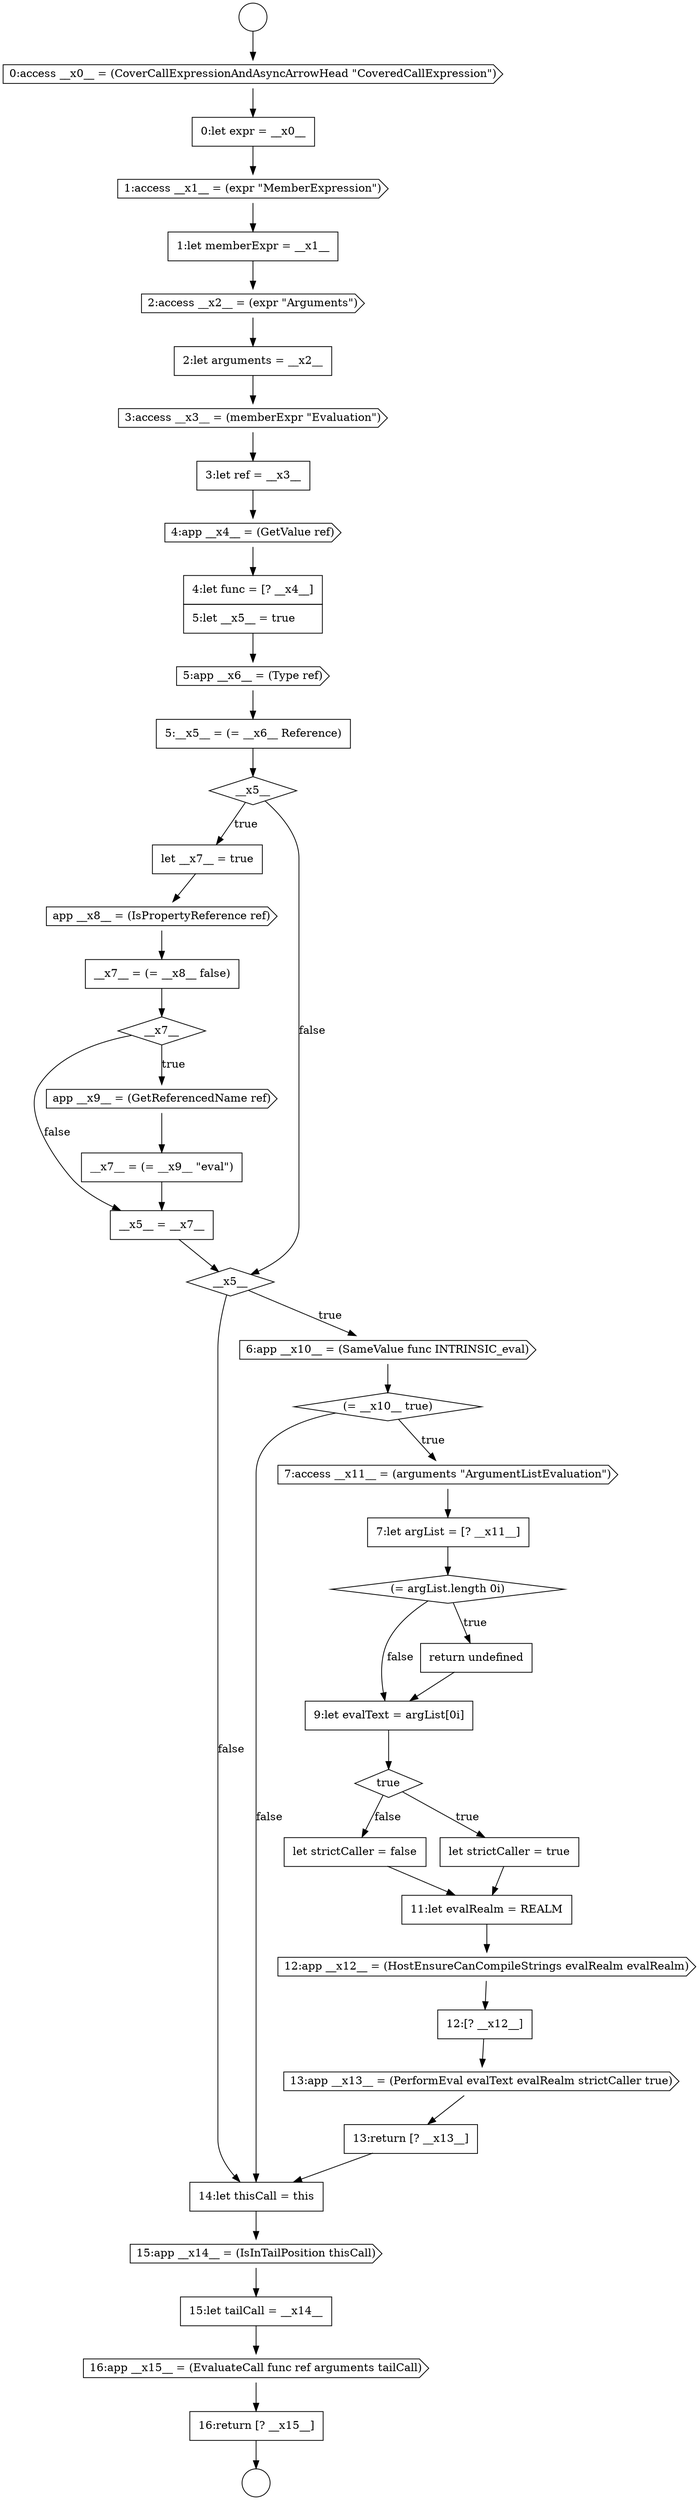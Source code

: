 digraph {
  node4262 [shape=none, margin=0, label=<<font color="black">
    <table border="0" cellborder="1" cellspacing="0" cellpadding="10">
      <tr><td align="left">16:return [? __x15__]</td></tr>
    </table>
  </font>> color="black" fillcolor="white" style=filled]
  node4226 [shape=cds, label=<<font color="black">2:access __x2__ = (expr &quot;Arguments&quot;)</font>> color="black" fillcolor="white" style=filled]
  node4249 [shape=none, margin=0, label=<<font color="black">
    <table border="0" cellborder="1" cellspacing="0" cellpadding="10">
      <tr><td align="left">9:let evalText = argList[0i]</td></tr>
    </table>
  </font>> color="black" fillcolor="white" style=filled]
  node4253 [shape=none, margin=0, label=<<font color="black">
    <table border="0" cellborder="1" cellspacing="0" cellpadding="10">
      <tr><td align="left">11:let evalRealm = REALM</td></tr>
    </table>
  </font>> color="black" fillcolor="white" style=filled]
  node4258 [shape=none, margin=0, label=<<font color="black">
    <table border="0" cellborder="1" cellspacing="0" cellpadding="10">
      <tr><td align="left">14:let thisCall = this</td></tr>
    </table>
  </font>> color="black" fillcolor="white" style=filled]
  node4230 [shape=cds, label=<<font color="black">4:app __x4__ = (GetValue ref)</font>> color="black" fillcolor="white" style=filled]
  node4252 [shape=none, margin=0, label=<<font color="black">
    <table border="0" cellborder="1" cellspacing="0" cellpadding="10">
      <tr><td align="left">let strictCaller = false</td></tr>
    </table>
  </font>> color="black" fillcolor="white" style=filled]
  node4256 [shape=cds, label=<<font color="black">13:app __x13__ = (PerformEval evalText evalRealm strictCaller true)</font>> color="black" fillcolor="white" style=filled]
  node4228 [shape=cds, label=<<font color="black">3:access __x3__ = (memberExpr &quot;Evaluation&quot;)</font>> color="black" fillcolor="white" style=filled]
  node4232 [shape=cds, label=<<font color="black">5:app __x6__ = (Type ref)</font>> color="black" fillcolor="white" style=filled]
  node4260 [shape=none, margin=0, label=<<font color="black">
    <table border="0" cellborder="1" cellspacing="0" cellpadding="10">
      <tr><td align="left">15:let tailCall = __x14__</td></tr>
    </table>
  </font>> color="black" fillcolor="white" style=filled]
  node4255 [shape=none, margin=0, label=<<font color="black">
    <table border="0" cellborder="1" cellspacing="0" cellpadding="10">
      <tr><td align="left">12:[? __x12__]</td></tr>
    </table>
  </font>> color="black" fillcolor="white" style=filled]
  node4254 [shape=cds, label=<<font color="black">12:app __x12__ = (HostEnsureCanCompileStrings evalRealm evalRealm)</font>> color="black" fillcolor="white" style=filled]
  node4234 [shape=diamond, label=<<font color="black">__x5__</font>> color="black" fillcolor="white" style=filled]
  node4220 [shape=circle label=" " color="black" fillcolor="white" style=filled]
  node4247 [shape=diamond, label=<<font color="black">(= argList.length 0i)</font>> color="black" fillcolor="white" style=filled]
  node4238 [shape=diamond, label=<<font color="black">__x7__</font>> color="black" fillcolor="white" style=filled]
  node4224 [shape=cds, label=<<font color="black">1:access __x1__ = (expr &quot;MemberExpression&quot;)</font>> color="black" fillcolor="white" style=filled]
  node4243 [shape=cds, label=<<font color="black">6:app __x10__ = (SameValue func INTRINSIC_eval)</font>> color="black" fillcolor="white" style=filled]
  node4248 [shape=none, margin=0, label=<<font color="black">
    <table border="0" cellborder="1" cellspacing="0" cellpadding="10">
      <tr><td align="left">return undefined</td></tr>
    </table>
  </font>> color="black" fillcolor="white" style=filled]
  node4233 [shape=none, margin=0, label=<<font color="black">
    <table border="0" cellborder="1" cellspacing="0" cellpadding="10">
      <tr><td align="left">5:__x5__ = (= __x6__ Reference)</td></tr>
    </table>
  </font>> color="black" fillcolor="white" style=filled]
  node4227 [shape=none, margin=0, label=<<font color="black">
    <table border="0" cellborder="1" cellspacing="0" cellpadding="10">
      <tr><td align="left">2:let arguments = __x2__</td></tr>
    </table>
  </font>> color="black" fillcolor="white" style=filled]
  node4244 [shape=diamond, label=<<font color="black">(= __x10__ true)</font>> color="black" fillcolor="white" style=filled]
  node4237 [shape=none, margin=0, label=<<font color="black">
    <table border="0" cellborder="1" cellspacing="0" cellpadding="10">
      <tr><td align="left">__x7__ = (= __x8__ false)</td></tr>
    </table>
  </font>> color="black" fillcolor="white" style=filled]
  node4231 [shape=none, margin=0, label=<<font color="black">
    <table border="0" cellborder="1" cellspacing="0" cellpadding="10">
      <tr><td align="left">4:let func = [? __x4__]</td></tr>
      <tr><td align="left">5:let __x5__ = true</td></tr>
    </table>
  </font>> color="black" fillcolor="white" style=filled]
  node4259 [shape=cds, label=<<font color="black">15:app __x14__ = (IsInTailPosition thisCall)</font>> color="black" fillcolor="white" style=filled]
  node4223 [shape=none, margin=0, label=<<font color="black">
    <table border="0" cellborder="1" cellspacing="0" cellpadding="10">
      <tr><td align="left">0:let expr = __x0__</td></tr>
    </table>
  </font>> color="black" fillcolor="white" style=filled]
  node4251 [shape=none, margin=0, label=<<font color="black">
    <table border="0" cellborder="1" cellspacing="0" cellpadding="10">
      <tr><td align="left">let strictCaller = true</td></tr>
    </table>
  </font>> color="black" fillcolor="white" style=filled]
  node4236 [shape=cds, label=<<font color="black">app __x8__ = (IsPropertyReference ref)</font>> color="black" fillcolor="white" style=filled]
  node4245 [shape=cds, label=<<font color="black">7:access __x11__ = (arguments &quot;ArgumentListEvaluation&quot;)</font>> color="black" fillcolor="white" style=filled]
  node4240 [shape=none, margin=0, label=<<font color="black">
    <table border="0" cellborder="1" cellspacing="0" cellpadding="10">
      <tr><td align="left">__x7__ = (= __x9__ &quot;eval&quot;)</td></tr>
    </table>
  </font>> color="black" fillcolor="white" style=filled]
  node4222 [shape=cds, label=<<font color="black">0:access __x0__ = (CoverCallExpressionAndAsyncArrowHead &quot;CoveredCallExpression&quot;)</font>> color="black" fillcolor="white" style=filled]
  node4241 [shape=none, margin=0, label=<<font color="black">
    <table border="0" cellborder="1" cellspacing="0" cellpadding="10">
      <tr><td align="left">__x5__ = __x7__</td></tr>
    </table>
  </font>> color="black" fillcolor="white" style=filled]
  node4246 [shape=none, margin=0, label=<<font color="black">
    <table border="0" cellborder="1" cellspacing="0" cellpadding="10">
      <tr><td align="left">7:let argList = [? __x11__]</td></tr>
    </table>
  </font>> color="black" fillcolor="white" style=filled]
  node4235 [shape=none, margin=0, label=<<font color="black">
    <table border="0" cellborder="1" cellspacing="0" cellpadding="10">
      <tr><td align="left">let __x7__ = true</td></tr>
    </table>
  </font>> color="black" fillcolor="white" style=filled]
  node4225 [shape=none, margin=0, label=<<font color="black">
    <table border="0" cellborder="1" cellspacing="0" cellpadding="10">
      <tr><td align="left">1:let memberExpr = __x1__</td></tr>
    </table>
  </font>> color="black" fillcolor="white" style=filled]
  node4257 [shape=none, margin=0, label=<<font color="black">
    <table border="0" cellborder="1" cellspacing="0" cellpadding="10">
      <tr><td align="left">13:return [? __x13__]</td></tr>
    </table>
  </font>> color="black" fillcolor="white" style=filled]
  node4250 [shape=diamond, label=<<font color="black">true</font>> color="black" fillcolor="white" style=filled]
  node4261 [shape=cds, label=<<font color="black">16:app __x15__ = (EvaluateCall func ref arguments tailCall)</font>> color="black" fillcolor="white" style=filled]
  node4242 [shape=diamond, label=<<font color="black">__x5__</font>> color="black" fillcolor="white" style=filled]
  node4239 [shape=cds, label=<<font color="black">app __x9__ = (GetReferencedName ref)</font>> color="black" fillcolor="white" style=filled]
  node4229 [shape=none, margin=0, label=<<font color="black">
    <table border="0" cellborder="1" cellspacing="0" cellpadding="10">
      <tr><td align="left">3:let ref = __x3__</td></tr>
    </table>
  </font>> color="black" fillcolor="white" style=filled]
  node4221 [shape=circle label=" " color="black" fillcolor="white" style=filled]
  node4243 -> node4244 [ color="black"]
  node4241 -> node4242 [ color="black"]
  node4248 -> node4249 [ color="black"]
  node4260 -> node4261 [ color="black"]
  node4255 -> node4256 [ color="black"]
  node4232 -> node4233 [ color="black"]
  node4229 -> node4230 [ color="black"]
  node4257 -> node4258 [ color="black"]
  node4231 -> node4232 [ color="black"]
  node4236 -> node4237 [ color="black"]
  node4251 -> node4253 [ color="black"]
  node4228 -> node4229 [ color="black"]
  node4233 -> node4234 [ color="black"]
  node4246 -> node4247 [ color="black"]
  node4252 -> node4253 [ color="black"]
  node4235 -> node4236 [ color="black"]
  node4245 -> node4246 [ color="black"]
  node4223 -> node4224 [ color="black"]
  node4230 -> node4231 [ color="black"]
  node4237 -> node4238 [ color="black"]
  node4259 -> node4260 [ color="black"]
  node4254 -> node4255 [ color="black"]
  node4234 -> node4235 [label=<<font color="black">true</font>> color="black"]
  node4234 -> node4242 [label=<<font color="black">false</font>> color="black"]
  node4227 -> node4228 [ color="black"]
  node4226 -> node4227 [ color="black"]
  node4258 -> node4259 [ color="black"]
  node4247 -> node4248 [label=<<font color="black">true</font>> color="black"]
  node4247 -> node4249 [label=<<font color="black">false</font>> color="black"]
  node4249 -> node4250 [ color="black"]
  node4225 -> node4226 [ color="black"]
  node4250 -> node4251 [label=<<font color="black">true</font>> color="black"]
  node4250 -> node4252 [label=<<font color="black">false</font>> color="black"]
  node4262 -> node4221 [ color="black"]
  node4238 -> node4239 [label=<<font color="black">true</font>> color="black"]
  node4238 -> node4241 [label=<<font color="black">false</font>> color="black"]
  node4240 -> node4241 [ color="black"]
  node4244 -> node4245 [label=<<font color="black">true</font>> color="black"]
  node4244 -> node4258 [label=<<font color="black">false</font>> color="black"]
  node4224 -> node4225 [ color="black"]
  node4222 -> node4223 [ color="black"]
  node4253 -> node4254 [ color="black"]
  node4220 -> node4222 [ color="black"]
  node4242 -> node4243 [label=<<font color="black">true</font>> color="black"]
  node4242 -> node4258 [label=<<font color="black">false</font>> color="black"]
  node4261 -> node4262 [ color="black"]
  node4239 -> node4240 [ color="black"]
  node4256 -> node4257 [ color="black"]
}

